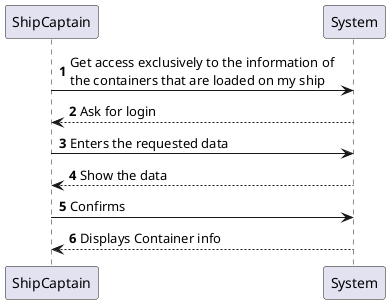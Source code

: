 @startuml
'https://plantuml.com/sequence-diagram

autonumber

ShipCaptain -> System : Get access exclusively to the information of \nthe containers that are loaded on my ship
System --> ShipCaptain: Ask for login
ShipCaptain -> System : Enters the requested data
System --> ShipCaptain : Show the data
ShipCaptain -> System : Confirms
System --> ShipCaptain : Displays Container info
@enduml